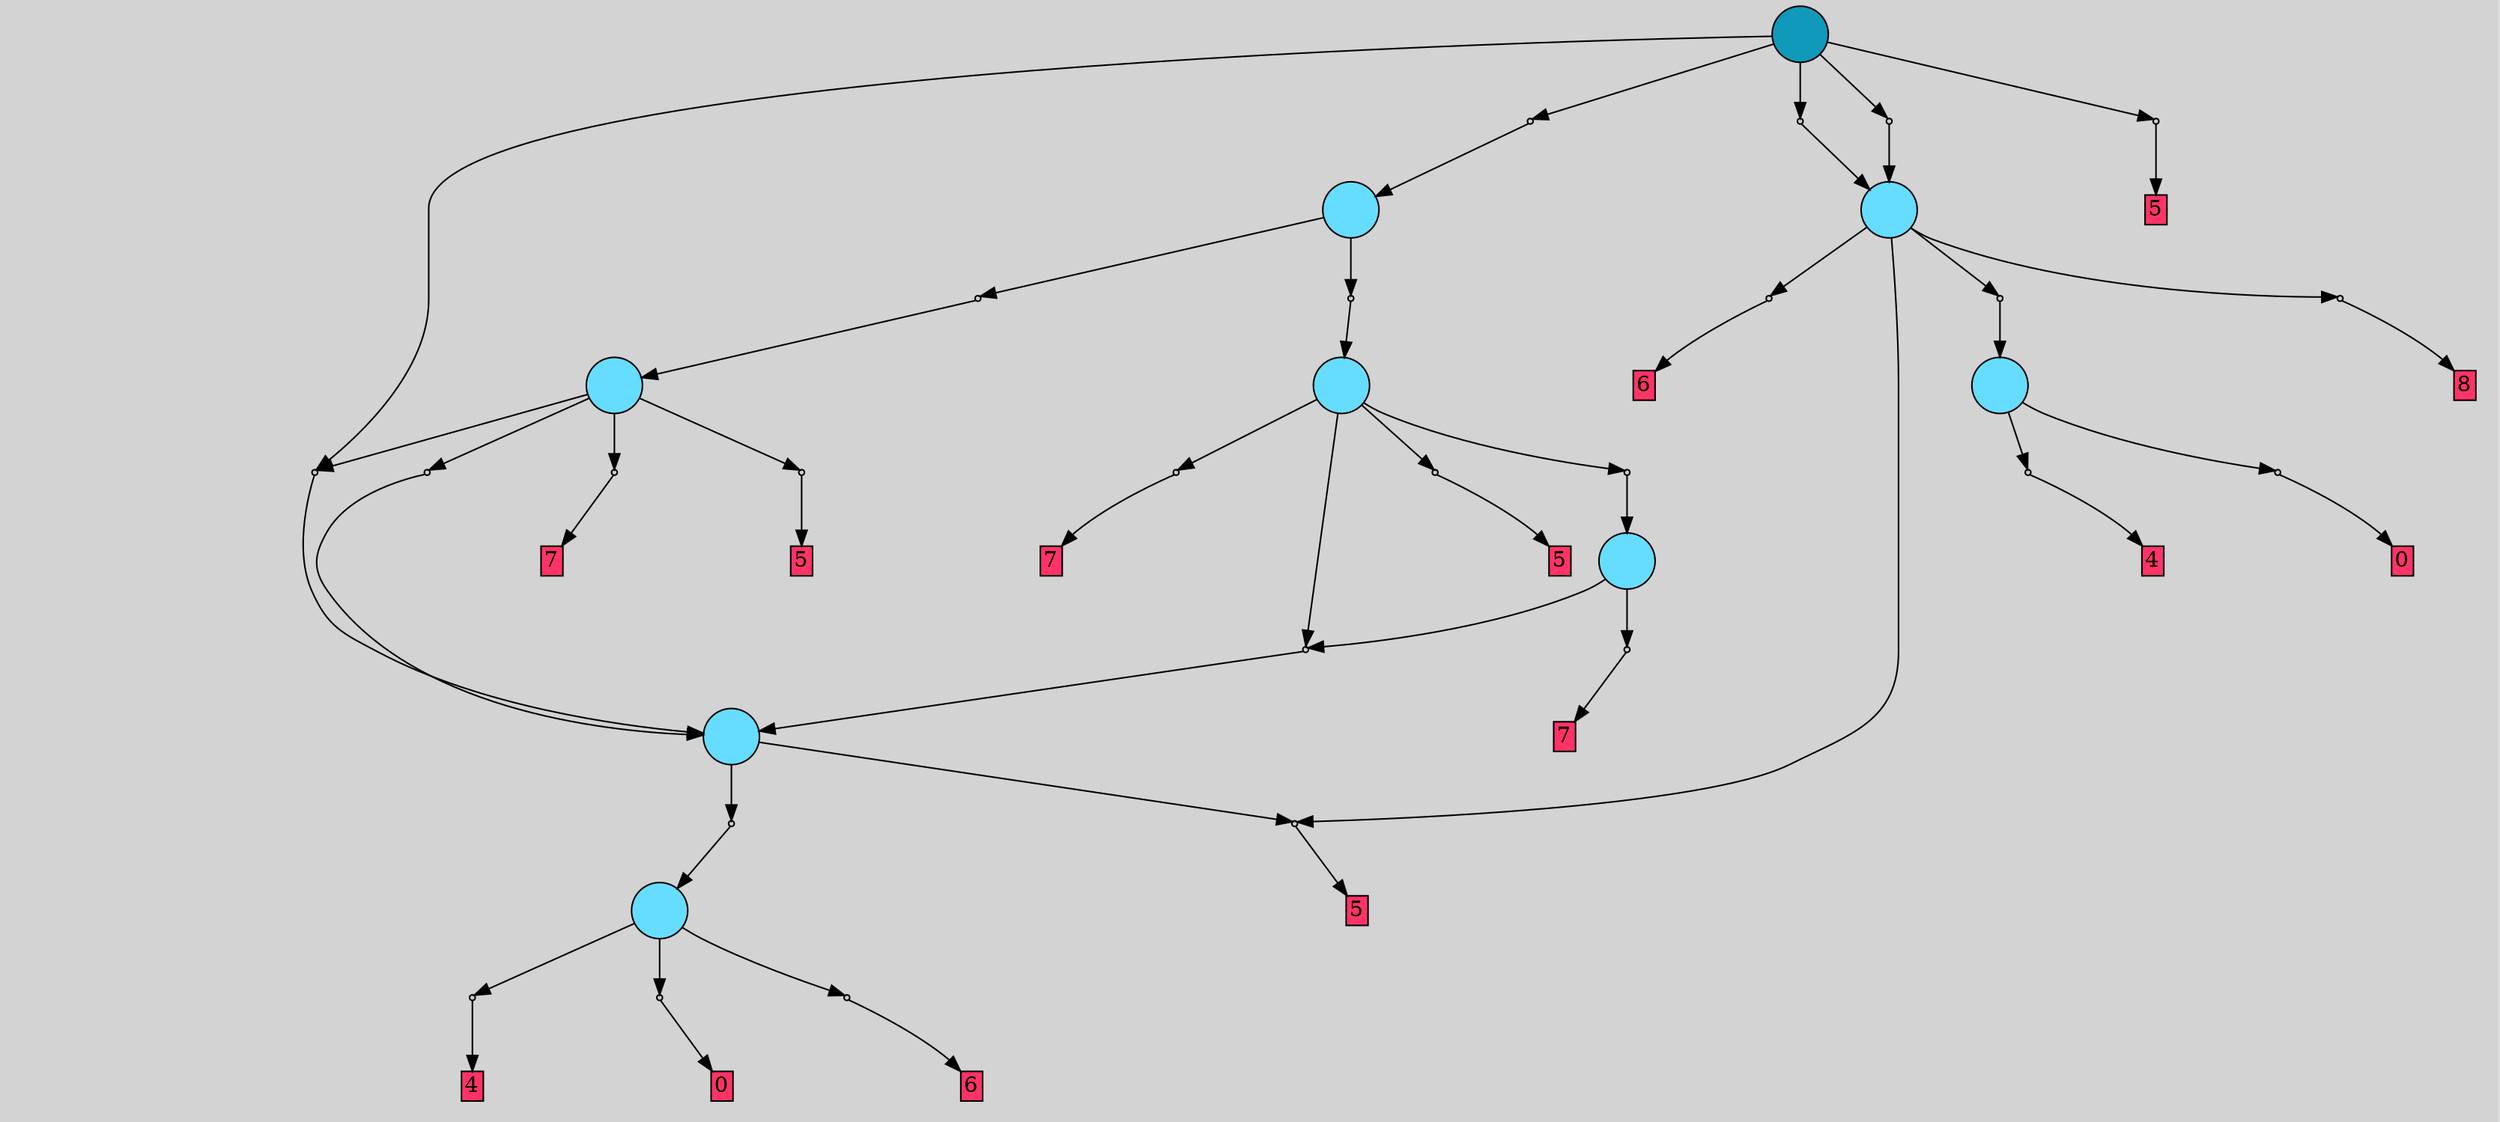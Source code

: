// File exported with GEGELATI v1.3.1
// On the 2024-04-12 16:09:12
// With the File::TPGGraphDotExporter
digraph{
	graph[pad = "0.212, 0.055" bgcolor = lightgray]
	node[shape=circle style = filled label = ""]
		T0 [fillcolor="#66ddff"]
		T1 [fillcolor="#66ddff"]
		T2 [fillcolor="#66ddff"]
		T3 [fillcolor="#66ddff"]
		T4 [fillcolor="#66ddff"]
		T5 [fillcolor="#66ddff"]
		T6 [fillcolor="#66ddff"]
		T7 [fillcolor="#66ddff"]
		T8 [fillcolor="#1199bb"]
		P0 [fillcolor="#cccccc" shape=point] //
		I0 [shape=box style=invis label="0|0&4|4#3|7&#92;n"]
		P0 -> I0[style=invis]
		A0 [fillcolor="#ff3366" shape=box margin=0.03 width=0 height=0 label="0"]
		T0 -> P0 -> A0
		P1 [fillcolor="#cccccc" shape=point] //
		I1 [shape=box style=invis label="1|3&1|2#4|1&#92;n2|0&0|3#1|6&#92;n"]
		P1 -> I1[style=invis]
		A1 [fillcolor="#ff3366" shape=box margin=0.03 width=0 height=0 label="4"]
		T0 -> P1 -> A1
		P2 [fillcolor="#cccccc" shape=point] //
		I2 [shape=box style=invis label="1|3&1|2#4|1&#92;n2|0&0|3#1|6&#92;n"]
		P2 -> I2[style=invis]
		A2 [fillcolor="#ff3366" shape=box margin=0.03 width=0 height=0 label="4"]
		T1 -> P2 -> A2
		P3 [fillcolor="#cccccc" shape=point] //
		I3 [shape=box style=invis label="4|0&4|3#0|5&#92;n"]
		P3 -> I3[style=invis]
		A3 [fillcolor="#ff3366" shape=box margin=0.03 width=0 height=0 label="0"]
		T1 -> P3 -> A3
		P4 [fillcolor="#cccccc" shape=point] //
		I4 [shape=box style=invis label="3|7&2|5#3|1&#92;n2|0&0|7#4|2&#92;n"]
		P4 -> I4[style=invis]
		A4 [fillcolor="#ff3366" shape=box margin=0.03 width=0 height=0 label="6"]
		T1 -> P4 -> A4
		P5 [fillcolor="#cccccc" shape=point] //
		I5 [shape=box style=invis label="2|0&3|2#1|2&#92;n"]
		P5 -> I5[style=invis]
		A5 [fillcolor="#ff3366" shape=box margin=0.03 width=0 height=0 label="5"]
		T2 -> P5 -> A5
		P6 [fillcolor="#cccccc" shape=point] //
		I6 [shape=box style=invis label="3|0&4|3#4|4&#92;n"]
		P6 -> I6[style=invis]
		T2 -> P6 -> T0
		P7 [fillcolor="#cccccc" shape=point] //
		I7 [shape=box style=invis label="6|0&3|1#1|2&#92;n"]
		P7 -> I7[style=invis]
		A6 [fillcolor="#ff3366" shape=box margin=0.03 width=0 height=0 label="8"]
		T2 -> P7 -> A6
		P8 [fillcolor="#cccccc" shape=point] //
		I8 [shape=box style=invis label="0|0&0|2#3|5&#92;n"]
		P8 -> I8[style=invis]
		A7 [fillcolor="#ff3366" shape=box margin=0.03 width=0 height=0 label="6"]
		T2 -> P8 -> A7
		P9 [fillcolor="#cccccc" shape=point] //
		I9 [shape=box style=invis label="0|0&1|2#0|4&#92;n"]
		P9 -> I9[style=invis]
		T3 -> P9 -> T1
		T3 -> P5
		P10 [fillcolor="#cccccc" shape=point] //
		I10 [shape=box style=invis label="1|0&1|0#4|6&#92;n"]
		P10 -> I10[style=invis]
		A8 [fillcolor="#ff3366" shape=box margin=0.03 width=0 height=0 label="7"]
		T4 -> P10 -> A8
		P11 [fillcolor="#cccccc" shape=point] //
		I11 [shape=box style=invis label="2|0&3|7#1|7&#92;n"]
		P11 -> I11[style=invis]
		T4 -> P11 -> T3
		P12 [fillcolor="#cccccc" shape=point] //
		I12 [shape=box style=invis label="2|0&2|5#3|6&#92;n"]
		P12 -> I12[style=invis]
		T5 -> P12 -> T3
		P13 [fillcolor="#cccccc" shape=point] //
		I13 [shape=box style=invis label="2|0&3|2#1|2&#92;n"]
		P13 -> I13[style=invis]
		A9 [fillcolor="#ff3366" shape=box margin=0.03 width=0 height=0 label="5"]
		T5 -> P13 -> A9
		P14 [fillcolor="#cccccc" shape=point] //
		I14 [shape=box style=invis label="2|0&3|7#1|7&#92;n"]
		P14 -> I14[style=invis]
		T5 -> P14 -> T3
		P15 [fillcolor="#cccccc" shape=point] //
		I15 [shape=box style=invis label="6|0&0|4#2|1&#92;n"]
		P15 -> I15[style=invis]
		A10 [fillcolor="#ff3366" shape=box margin=0.03 width=0 height=0 label="7"]
		T5 -> P15 -> A10
		P16 [fillcolor="#cccccc" shape=point] //
		I16 [shape=box style=invis label="2|0&3|2#1|2&#92;n"]
		P16 -> I16[style=invis]
		A11 [fillcolor="#ff3366" shape=box margin=0.03 width=0 height=0 label="5"]
		T6 -> P16 -> A11
		P17 [fillcolor="#cccccc" shape=point] //
		I17 [shape=box style=invis label="0|6&2|6#3|3&#92;n1|0&0|6#4|6&#92;n"]
		P17 -> I17[style=invis]
		T6 -> P17 -> T4
		P18 [fillcolor="#cccccc" shape=point] //
		I18 [shape=box style=invis label="1|0&1|0#4|6&#92;n"]
		P18 -> I18[style=invis]
		A12 [fillcolor="#ff3366" shape=box margin=0.03 width=0 height=0 label="7"]
		T6 -> P18 -> A12
		T6 -> P11
		P19 [fillcolor="#cccccc" shape=point] //
		I19 [shape=box style=invis label="6|0&2|1#2|5&#92;n"]
		P19 -> I19[style=invis]
		T7 -> P19 -> T6
		P20 [fillcolor="#cccccc" shape=point] //
		I20 [shape=box style=invis label="2|0&4|3#4|6&#92;n"]
		P20 -> I20[style=invis]
		T7 -> P20 -> T5
		P21 [fillcolor="#cccccc" shape=point] //
		I21 [shape=box style=invis label="0|0&4|3#1|2&#92;n"]
		P21 -> I21[style=invis]
		T8 -> P21 -> T7
		P22 [fillcolor="#cccccc" shape=point] //
		I22 [shape=box style=invis label="3|6&3|4#3|4&#92;n3|0&0|6#2|0&#92;n"]
		P22 -> I22[style=invis]
		T8 -> P22 -> T2
		P23 [fillcolor="#cccccc" shape=point] //
		I23 [shape=box style=invis label="2|0&3|2#1|2&#92;n"]
		P23 -> I23[style=invis]
		A13 [fillcolor="#ff3366" shape=box margin=0.03 width=0 height=0 label="5"]
		T8 -> P23 -> A13
		T8 -> P12
		P24 [fillcolor="#cccccc" shape=point] //
		I24 [shape=box style=invis label="3|6&3|3#0|4&#92;n3|0&0|6#2|6&#92;n"]
		P24 -> I24[style=invis]
		T8 -> P24 -> T2
		{ rank= same T8 }
}
